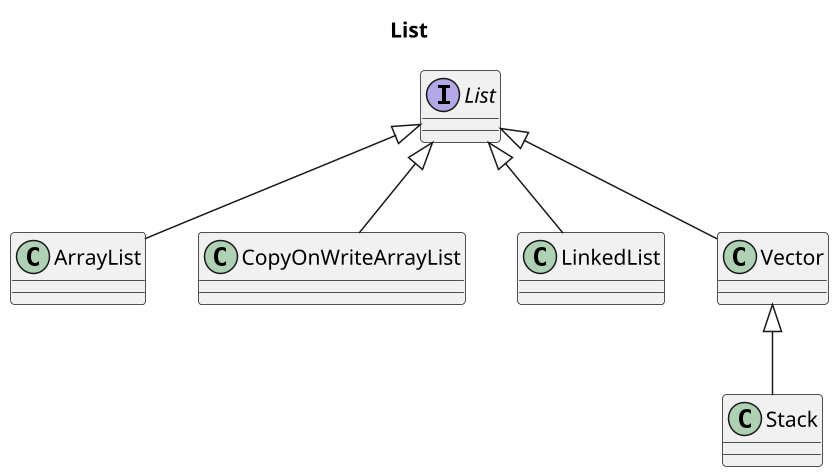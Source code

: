 @startuml
title
List
end title

scale 1.5

interface List {
}




class ArrayList {
}
List <|-- ArrayList

class CopyOnWriteArrayList {
}
List <|-- CopyOnWriteArrayList

class LinkedList {
}
List <|-- LinkedList

class Vector {
}
List <|-- Vector

class Stack {
}
Vector <|-- Stack



@enduml
